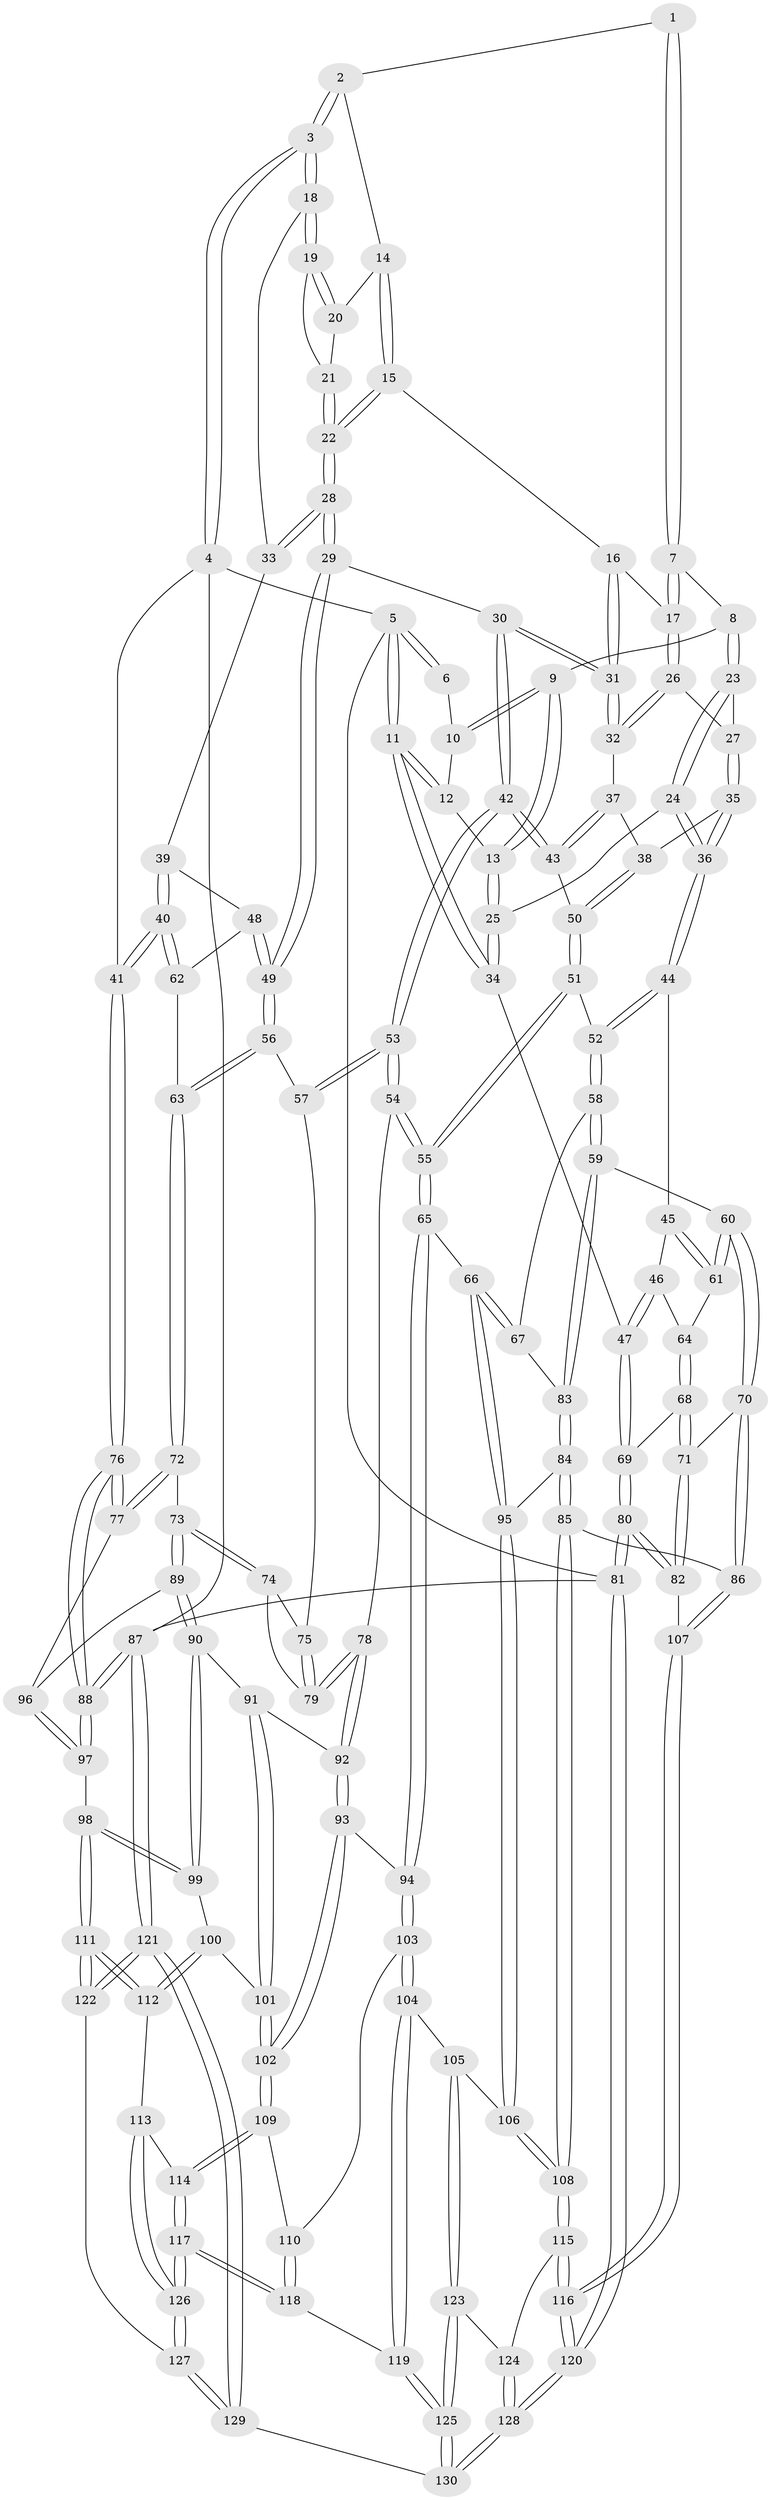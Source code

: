 // Generated by graph-tools (version 1.1) at 2025/38/03/09/25 02:38:22]
// undirected, 130 vertices, 322 edges
graph export_dot {
graph [start="1"]
  node [color=gray90,style=filled];
  1 [pos="+0.5216545156026882+0"];
  2 [pos="+0.8408159526743479+0"];
  3 [pos="+1+0"];
  4 [pos="+1+0"];
  5 [pos="+0+0"];
  6 [pos="+0.3656675564209927+0"];
  7 [pos="+0.5439525842200735+0.10438481757090383"];
  8 [pos="+0.4012312008659928+0.07521047758204741"];
  9 [pos="+0.3655491217677899+0"];
  10 [pos="+0.3607165494104428+0"];
  11 [pos="+0+0"];
  12 [pos="+0.1747385390663382+0.06452223407479674"];
  13 [pos="+0.20449721964012216+0.14927385405425955"];
  14 [pos="+0.8235891620505603+0"];
  15 [pos="+0.7211075068677681+0.03706931897300373"];
  16 [pos="+0.7051956662153269+0.053198893540100226"];
  17 [pos="+0.5499933049651269+0.10950998420446999"];
  18 [pos="+0.9237191298382935+0.18960654221736295"];
  19 [pos="+0.9174981431032102+0.18193730614218118"];
  20 [pos="+0.8529454100916682+0.007203730558006864"];
  21 [pos="+0.8375471263139851+0.1707192349472497"];
  22 [pos="+0.7902685180537894+0.23029316713240555"];
  23 [pos="+0.3945633236037282+0.1362156066926334"];
  24 [pos="+0.2376653999906603+0.2104126399529897"];
  25 [pos="+0.20040353901901126+0.1674438558570684"];
  26 [pos="+0.5484246662427403+0.19561034775877637"];
  27 [pos="+0.4161995945191341+0.18378808659436446"];
  28 [pos="+0.7896265443710384+0.2390547461485812"];
  29 [pos="+0.7540737747630762+0.3093515555535337"];
  30 [pos="+0.6416080311573593+0.27652916357693336"];
  31 [pos="+0.6386899129887155+0.2706629927531891"];
  32 [pos="+0.5567638059450785+0.21016326268829852"];
  33 [pos="+0.9303205831915456+0.21427116178025965"];
  34 [pos="+0+0.22169787883818484"];
  35 [pos="+0.4038068284813346+0.2537794988494897"];
  36 [pos="+0.2681596253666777+0.31359418608258843"];
  37 [pos="+0.49651677663627425+0.2575964739788864"];
  38 [pos="+0.4270522657298991+0.2723152469789343"];
  39 [pos="+0.9533273505366143+0.2390930951780839"];
  40 [pos="+1+0.30497531374058745"];
  41 [pos="+1+0.3085399933072846"];
  42 [pos="+0.5757900778496433+0.3591752631219543"];
  43 [pos="+0.5123619075266858+0.3550717385015907"];
  44 [pos="+0.26507855479934794+0.32665645290982753"];
  45 [pos="+0.2183694261977363+0.3468637904840768"];
  46 [pos="+0+0.3094229195197907"];
  47 [pos="+0+0.24730030161208677"];
  48 [pos="+0.823764017916991+0.35944843175428043"];
  49 [pos="+0.7917982847438103+0.3658358115127029"];
  50 [pos="+0.46424428444488874+0.3626700472785995"];
  51 [pos="+0.4433467610258302+0.38624595318051974"];
  52 [pos="+0.31953755741470574+0.40029673039316127"];
  53 [pos="+0.5911551265512699+0.45742343669438645"];
  54 [pos="+0.5848322070632722+0.4777659539017361"];
  55 [pos="+0.49307750033934117+0.545963514322233"];
  56 [pos="+0.787323871128048+0.39919834438350554"];
  57 [pos="+0.7823822394283523+0.4126977921292638"];
  58 [pos="+0.31952931969507753+0.40331460515014794"];
  59 [pos="+0.2252582370431291+0.5280852999004653"];
  60 [pos="+0.18320145193913467+0.507876034647703"];
  61 [pos="+0.15745943695017314+0.4626961498261294"];
  62 [pos="+0.9393665547173169+0.3787056866679061"];
  63 [pos="+0.9379492807578673+0.4803782866339721"];
  64 [pos="+0.1265542188791267+0.459699353572662"];
  65 [pos="+0.48491247372297375+0.5605204889453048"];
  66 [pos="+0.4539019058092111+0.5722821362346072"];
  67 [pos="+0.37330362801283407+0.5222175074734353"];
  68 [pos="+0.07847392312425293+0.4983675381977539"];
  69 [pos="+0+0.2973245114228072"];
  70 [pos="+0.07295314336395187+0.6095418667405864"];
  71 [pos="+0.04839716615168887+0.6054392566315533"];
  72 [pos="+0.9452333596572983+0.4934370428299396"];
  73 [pos="+0.8656109342386977+0.569856708466166"];
  74 [pos="+0.8453995102238033+0.5407788745561762"];
  75 [pos="+0.7821808081272873+0.42225855961079223"];
  76 [pos="+1+0.5209589077225734"];
  77 [pos="+1+0.5124066653746158"];
  78 [pos="+0.6951080369090257+0.5579640123506219"];
  79 [pos="+0.6972157451199463+0.5553096037870772"];
  80 [pos="+0+0.6327608417460066"];
  81 [pos="+0+1"];
  82 [pos="+0+0.6345449469035496"];
  83 [pos="+0.24934762211679307+0.572799230643297"];
  84 [pos="+0.24498835027692858+0.6337934553055565"];
  85 [pos="+0.22050669319503202+0.6861034894237658"];
  86 [pos="+0.19644575437957812+0.6883700436460322"];
  87 [pos="+1+1"];
  88 [pos="+1+0.6713936242265015"];
  89 [pos="+0.8656033849081612+0.5777888022229434"];
  90 [pos="+0.859340479191572+0.5884660043830733"];
  91 [pos="+0.7238644484583998+0.6032552680537389"];
  92 [pos="+0.6974305573450925+0.5911901622337675"];
  93 [pos="+0.6593764796526134+0.6298498997418348"];
  94 [pos="+0.602880678862559+0.6700794469755198"];
  95 [pos="+0.4329431561089537+0.6078133490204338"];
  96 [pos="+0.8889610909037725+0.5846844300264195"];
  97 [pos="+1+0.6829913942335106"];
  98 [pos="+0.9407454861884428+0.7390779640615085"];
  99 [pos="+0.8548809042527458+0.6924286528995865"];
  100 [pos="+0.7929343290934603+0.7222407698156936"];
  101 [pos="+0.7923491667123681+0.7222951197449883"];
  102 [pos="+0.766542200266928+0.737770866647132"];
  103 [pos="+0.6012248263392577+0.7347385977138493"];
  104 [pos="+0.5999749878529353+0.735816887849144"];
  105 [pos="+0.5311168661919121+0.7907129690810701"];
  106 [pos="+0.40681098678108096+0.7373117917112366"];
  107 [pos="+0.11184639305580468+0.7845021675443383"];
  108 [pos="+0.31817309046741027+0.7842506971088117"];
  109 [pos="+0.7457652675620453+0.7558651723885468"];
  110 [pos="+0.648680394993301+0.7577466706909272"];
  111 [pos="+0.8996463572340303+0.854884243164604"];
  112 [pos="+0.8552918658315279+0.8482015959265687"];
  113 [pos="+0.8382936117399491+0.853386503978344"];
  114 [pos="+0.7568229051486081+0.8334608747947152"];
  115 [pos="+0.3178939382157709+0.7862229159311337"];
  116 [pos="+0.06718541718263753+1"];
  117 [pos="+0.6964282894226725+0.9135663503019736"];
  118 [pos="+0.6925351692001066+0.9122163253457859"];
  119 [pos="+0.6481280516392035+0.9161651651998448"];
  120 [pos="+0+1"];
  121 [pos="+1+1"];
  122 [pos="+0.915272060523019+0.8812000028801636"];
  123 [pos="+0.5287618960721615+0.9154714669872693"];
  124 [pos="+0.3815855654707893+0.892931562961092"];
  125 [pos="+0.5382236456735265+0.932090209804211"];
  126 [pos="+0.7513867450243753+0.9796260262638776"];
  127 [pos="+0.7592795630435006+0.9981605625435588"];
  128 [pos="+0.21603234361258955+1"];
  129 [pos="+0.8139371376905874+1"];
  130 [pos="+0.49733368596124156+1"];
  1 -- 2;
  1 -- 7;
  1 -- 7;
  2 -- 3;
  2 -- 3;
  2 -- 14;
  3 -- 4;
  3 -- 4;
  3 -- 18;
  3 -- 18;
  4 -- 5;
  4 -- 41;
  4 -- 87;
  5 -- 6;
  5 -- 6;
  5 -- 11;
  5 -- 11;
  5 -- 81;
  6 -- 10;
  7 -- 8;
  7 -- 17;
  7 -- 17;
  8 -- 9;
  8 -- 23;
  8 -- 23;
  9 -- 10;
  9 -- 10;
  9 -- 13;
  9 -- 13;
  10 -- 12;
  11 -- 12;
  11 -- 12;
  11 -- 34;
  11 -- 34;
  12 -- 13;
  13 -- 25;
  13 -- 25;
  14 -- 15;
  14 -- 15;
  14 -- 20;
  15 -- 16;
  15 -- 22;
  15 -- 22;
  16 -- 17;
  16 -- 31;
  16 -- 31;
  17 -- 26;
  17 -- 26;
  18 -- 19;
  18 -- 19;
  18 -- 33;
  19 -- 20;
  19 -- 20;
  19 -- 21;
  20 -- 21;
  21 -- 22;
  21 -- 22;
  22 -- 28;
  22 -- 28;
  23 -- 24;
  23 -- 24;
  23 -- 27;
  24 -- 25;
  24 -- 36;
  24 -- 36;
  25 -- 34;
  25 -- 34;
  26 -- 27;
  26 -- 32;
  26 -- 32;
  27 -- 35;
  27 -- 35;
  28 -- 29;
  28 -- 29;
  28 -- 33;
  28 -- 33;
  29 -- 30;
  29 -- 49;
  29 -- 49;
  30 -- 31;
  30 -- 31;
  30 -- 42;
  30 -- 42;
  31 -- 32;
  31 -- 32;
  32 -- 37;
  33 -- 39;
  34 -- 47;
  35 -- 36;
  35 -- 36;
  35 -- 38;
  36 -- 44;
  36 -- 44;
  37 -- 38;
  37 -- 43;
  37 -- 43;
  38 -- 50;
  38 -- 50;
  39 -- 40;
  39 -- 40;
  39 -- 48;
  40 -- 41;
  40 -- 41;
  40 -- 62;
  40 -- 62;
  41 -- 76;
  41 -- 76;
  42 -- 43;
  42 -- 43;
  42 -- 53;
  42 -- 53;
  43 -- 50;
  44 -- 45;
  44 -- 52;
  44 -- 52;
  45 -- 46;
  45 -- 61;
  45 -- 61;
  46 -- 47;
  46 -- 47;
  46 -- 64;
  47 -- 69;
  47 -- 69;
  48 -- 49;
  48 -- 49;
  48 -- 62;
  49 -- 56;
  49 -- 56;
  50 -- 51;
  50 -- 51;
  51 -- 52;
  51 -- 55;
  51 -- 55;
  52 -- 58;
  52 -- 58;
  53 -- 54;
  53 -- 54;
  53 -- 57;
  53 -- 57;
  54 -- 55;
  54 -- 55;
  54 -- 78;
  55 -- 65;
  55 -- 65;
  56 -- 57;
  56 -- 63;
  56 -- 63;
  57 -- 75;
  58 -- 59;
  58 -- 59;
  58 -- 67;
  59 -- 60;
  59 -- 83;
  59 -- 83;
  60 -- 61;
  60 -- 61;
  60 -- 70;
  60 -- 70;
  61 -- 64;
  62 -- 63;
  63 -- 72;
  63 -- 72;
  64 -- 68;
  64 -- 68;
  65 -- 66;
  65 -- 94;
  65 -- 94;
  66 -- 67;
  66 -- 67;
  66 -- 95;
  66 -- 95;
  67 -- 83;
  68 -- 69;
  68 -- 71;
  68 -- 71;
  69 -- 80;
  69 -- 80;
  70 -- 71;
  70 -- 86;
  70 -- 86;
  71 -- 82;
  71 -- 82;
  72 -- 73;
  72 -- 77;
  72 -- 77;
  73 -- 74;
  73 -- 74;
  73 -- 89;
  73 -- 89;
  74 -- 75;
  74 -- 79;
  75 -- 79;
  75 -- 79;
  76 -- 77;
  76 -- 77;
  76 -- 88;
  76 -- 88;
  77 -- 96;
  78 -- 79;
  78 -- 79;
  78 -- 92;
  78 -- 92;
  80 -- 81;
  80 -- 81;
  80 -- 82;
  80 -- 82;
  81 -- 120;
  81 -- 120;
  81 -- 87;
  82 -- 107;
  83 -- 84;
  83 -- 84;
  84 -- 85;
  84 -- 85;
  84 -- 95;
  85 -- 86;
  85 -- 108;
  85 -- 108;
  86 -- 107;
  86 -- 107;
  87 -- 88;
  87 -- 88;
  87 -- 121;
  87 -- 121;
  88 -- 97;
  88 -- 97;
  89 -- 90;
  89 -- 90;
  89 -- 96;
  90 -- 91;
  90 -- 99;
  90 -- 99;
  91 -- 92;
  91 -- 101;
  91 -- 101;
  92 -- 93;
  92 -- 93;
  93 -- 94;
  93 -- 102;
  93 -- 102;
  94 -- 103;
  94 -- 103;
  95 -- 106;
  95 -- 106;
  96 -- 97;
  96 -- 97;
  97 -- 98;
  98 -- 99;
  98 -- 99;
  98 -- 111;
  98 -- 111;
  99 -- 100;
  100 -- 101;
  100 -- 112;
  100 -- 112;
  101 -- 102;
  101 -- 102;
  102 -- 109;
  102 -- 109;
  103 -- 104;
  103 -- 104;
  103 -- 110;
  104 -- 105;
  104 -- 119;
  104 -- 119;
  105 -- 106;
  105 -- 123;
  105 -- 123;
  106 -- 108;
  106 -- 108;
  107 -- 116;
  107 -- 116;
  108 -- 115;
  108 -- 115;
  109 -- 110;
  109 -- 114;
  109 -- 114;
  110 -- 118;
  110 -- 118;
  111 -- 112;
  111 -- 112;
  111 -- 122;
  111 -- 122;
  112 -- 113;
  113 -- 114;
  113 -- 126;
  113 -- 126;
  114 -- 117;
  114 -- 117;
  115 -- 116;
  115 -- 116;
  115 -- 124;
  116 -- 120;
  116 -- 120;
  117 -- 118;
  117 -- 118;
  117 -- 126;
  117 -- 126;
  118 -- 119;
  119 -- 125;
  119 -- 125;
  120 -- 128;
  120 -- 128;
  121 -- 122;
  121 -- 122;
  121 -- 129;
  121 -- 129;
  122 -- 127;
  123 -- 124;
  123 -- 125;
  123 -- 125;
  124 -- 128;
  124 -- 128;
  125 -- 130;
  125 -- 130;
  126 -- 127;
  126 -- 127;
  127 -- 129;
  127 -- 129;
  128 -- 130;
  128 -- 130;
  129 -- 130;
}
